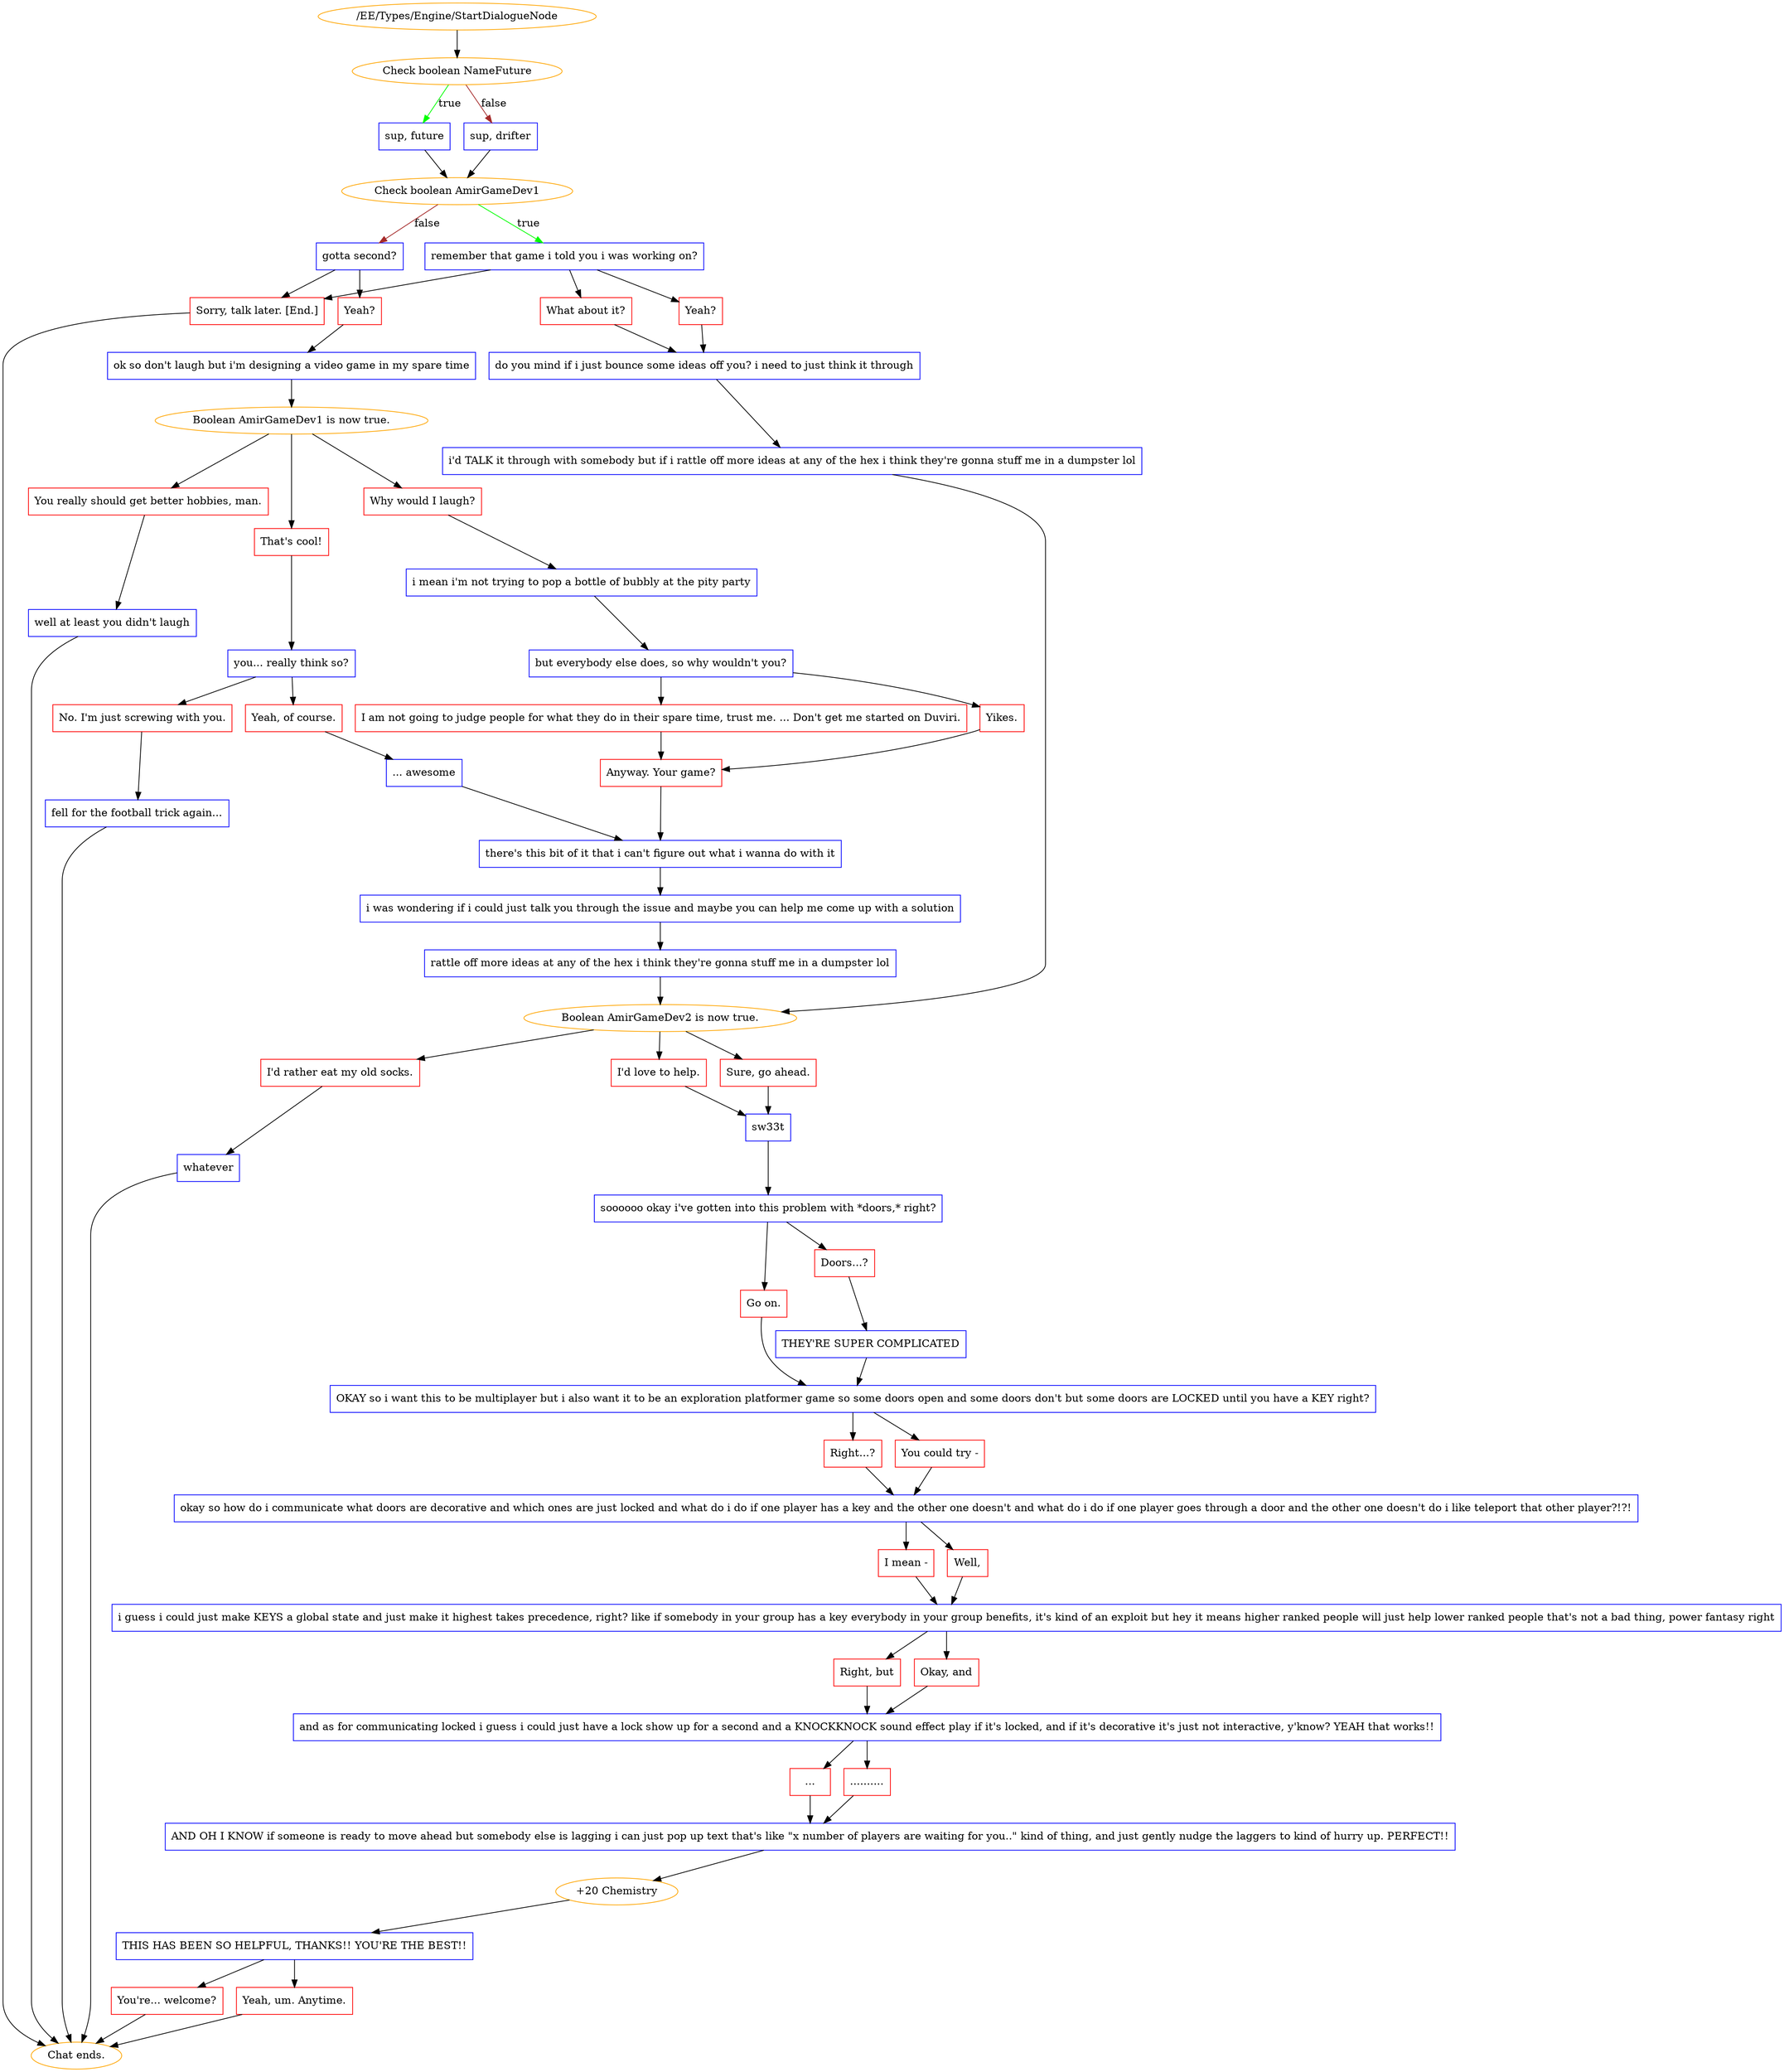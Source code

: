 digraph {
	807 [label="/EE/Types/Engine/StartDialogueNode",color=orange];
		807 -> 808;
	808 [label="Check boolean NameFuture",color=orange];
		808 -> 806 [label=true,color=green];
		808 -> 809 [label=false,color=brown];
	806 [label="sup, future",shape=box,color=blue];
		806 -> 810;
	809 [label="sup, drifter",shape=box,color=blue];
		809 -> 810;
	810 [label="Check boolean AmirGameDev1",color=orange];
		810 -> 811 [label=true,color=green];
		810 -> 812 [label=false,color=brown];
	811 [label="remember that game i told you i was working on?",shape=box,color=blue];
		811 -> 819;
		811 -> 820;
		811 -> 987;
	812 [label="gotta second?",shape=box,color=blue];
		812 -> 1139;
		812 -> 987;
	819 [label="Yeah?",shape=box,color=red];
		819 -> 822;
	820 [label="What about it?",shape=box,color=red];
		820 -> 822;
	987 [label="Sorry, talk later. [End.]",shape=box,color=red];
		987 -> "Chat ends.";
	1139 [label="Yeah?",shape=box,color=red];
		1139 -> 818;
	822 [label="do you mind if i just bounce some ideas off you? i need to just think it through",shape=box,color=blue];
		822 -> 823;
	"Chat ends." [color=orange];
	818 [label="ok so don't laugh but i'm designing a video game in my spare time",shape=box,color=blue];
		818 -> 821;
	823 [label="i'd TALK it through with somebody but if i rattle off more ideas at any of the hex i think they're gonna stuff me in a dumpster lol",shape=box,color=blue];
		823 -> 843;
	821 [label="Boolean AmirGameDev1 is now true.",color=orange];
		821 -> 824;
		821 -> 825;
		821 -> 826;
	843 [label="Boolean AmirGameDev2 is now true.",color=orange];
		843 -> 844;
		843 -> 845;
		843 -> 846;
	824 [label="That's cool!",shape=box,color=red];
		824 -> 827;
	825 [label="Why would I laugh?",shape=box,color=red];
		825 -> 828;
	826 [label="You really should get better hobbies, man.",shape=box,color=red];
		826 -> 829;
	844 [label="I'd love to help.",shape=box,color=red];
		844 -> 847;
	845 [label="Sure, go ahead.",shape=box,color=red];
		845 -> 847;
	846 [label="I'd rather eat my old socks.",shape=box,color=red];
		846 -> 848;
	827 [label="you... really think so?",shape=box,color=blue];
		827 -> 832;
		827 -> 833;
	828 [label="i mean i'm not trying to pop a bottle of bubbly at the pity party",shape=box,color=blue];
		828 -> 831;
	829 [label="well at least you didn't laugh",shape=box,color=blue];
		829 -> "Chat ends.";
	847 [label="sw33t",shape=box,color=blue];
		847 -> 850;
	848 [label="whatever",shape=box,color=blue];
		848 -> "Chat ends.";
	832 [label="Yeah, of course.",shape=box,color=red];
		832 -> 834;
	833 [label="No. I'm just screwing with you.",shape=box,color=red];
		833 -> 835;
	831 [label="but everybody else does, so why wouldn't you?",shape=box,color=blue];
		831 -> 837;
		831 -> 838;
	"Chat ends." [color=orange];
	850 [label="soooooo okay i've gotten into this problem with *doors,* right?",shape=box,color=blue];
		850 -> 852;
		850 -> 853;
	"Chat ends." [color=orange];
	834 [label="... awesome",shape=box,color=blue];
		834 -> 840;
	835 [label="fell for the football trick again...",shape=box,color=blue];
		835 -> "Chat ends.";
	837 [label="I am not going to judge people for what they do in their spare time, trust me. ... Don't get me started on Duviri.",shape=box,color=red];
		837 -> 839;
	838 [label="Yikes.",shape=box,color=red];
		838 -> 839;
	852 [label="Go on.",shape=box,color=red];
		852 -> 854;
	853 [label="Doors...?",shape=box,color=red];
		853 -> 851;
	840 [label="there's this bit of it that i can't figure out what i wanna do with it",shape=box,color=blue];
		840 -> 841;
	"Chat ends." [color=orange];
	839 [label="Anyway. Your game?",shape=box,color=red];
		839 -> 840;
	854 [label="OKAY so i want this to be multiplayer but i also want it to be an exploration platformer game so some doors open and some doors don't but some doors are LOCKED until you have a KEY right?",shape=box,color=blue];
		854 -> 856;
		854 -> 857;
	851 [label="THEY'RE SUPER COMPLICATED",shape=box,color=blue];
		851 -> 854;
	841 [label="i was wondering if i could just talk you through the issue and maybe you can help me come up with a solution",shape=box,color=blue];
		841 -> 842;
	856 [label="Right...?",shape=box,color=red];
		856 -> 858;
	857 [label="You could try -",shape=box,color=red];
		857 -> 858;
	842 [label="rattle off more ideas at any of the hex i think they're gonna stuff me in a dumpster lol",shape=box,color=blue];
		842 -> 843;
	858 [label="okay so how do i communicate what doors are decorative and which ones are just locked and what do i do if one player has a key and the other one doesn't and what do i do if one player goes through a door and the other one doesn't do i like teleport that other player?!?!",shape=box,color=blue];
		858 -> 859;
		858 -> 860;
	859 [label="I mean -",shape=box,color=red];
		859 -> 855;
	860 [label="Well,",shape=box,color=red];
		860 -> 855;
	855 [label="i guess i could just make KEYS a global state and just make it highest takes precedence, right? like if somebody in your group has a key everybody in your group benefits, it's kind of an exploit but hey it means higher ranked people will just help lower ranked people that's not a bad thing, power fantasy right",shape=box,color=blue];
		855 -> 861;
		855 -> 862;
	861 [label="Right, but",shape=box,color=red];
		861 -> 863;
	862 [label="Okay, and",shape=box,color=red];
		862 -> 863;
	863 [label="and as for communicating locked i guess i could just have a lock show up for a second and a KNOCKKNOCK sound effect play if it's locked, and if it's decorative it's just not interactive, y'know? YEAH that works!!",shape=box,color=blue];
		863 -> 864;
		863 -> 865;
	864 [label="...",shape=box,color=red];
		864 -> 866;
	865 [label="..........",shape=box,color=red];
		865 -> 866;
	866 [label="AND OH I KNOW if someone is ready to move ahead but somebody else is lagging i can just pop up text that's like \"x number of players are waiting for you..\" kind of thing, and just gently nudge the laggers to kind of hurry up. PERFECT!!",shape=box,color=blue];
		866 -> 869;
	869 [label="+20 Chemistry",color=orange];
		869 -> 1023;
	1023 [label="THIS HAS BEEN SO HELPFUL, THANKS!! YOU'RE THE BEST!!",shape=box,color=blue];
		1023 -> 867;
		1023 -> 868;
	867 [label="You're... welcome?",shape=box,color=red];
		867 -> "Chat ends.";
	868 [label="Yeah, um. Anytime.",shape=box,color=red];
		868 -> "Chat ends.";
	"Chat ends." [color=orange];
}